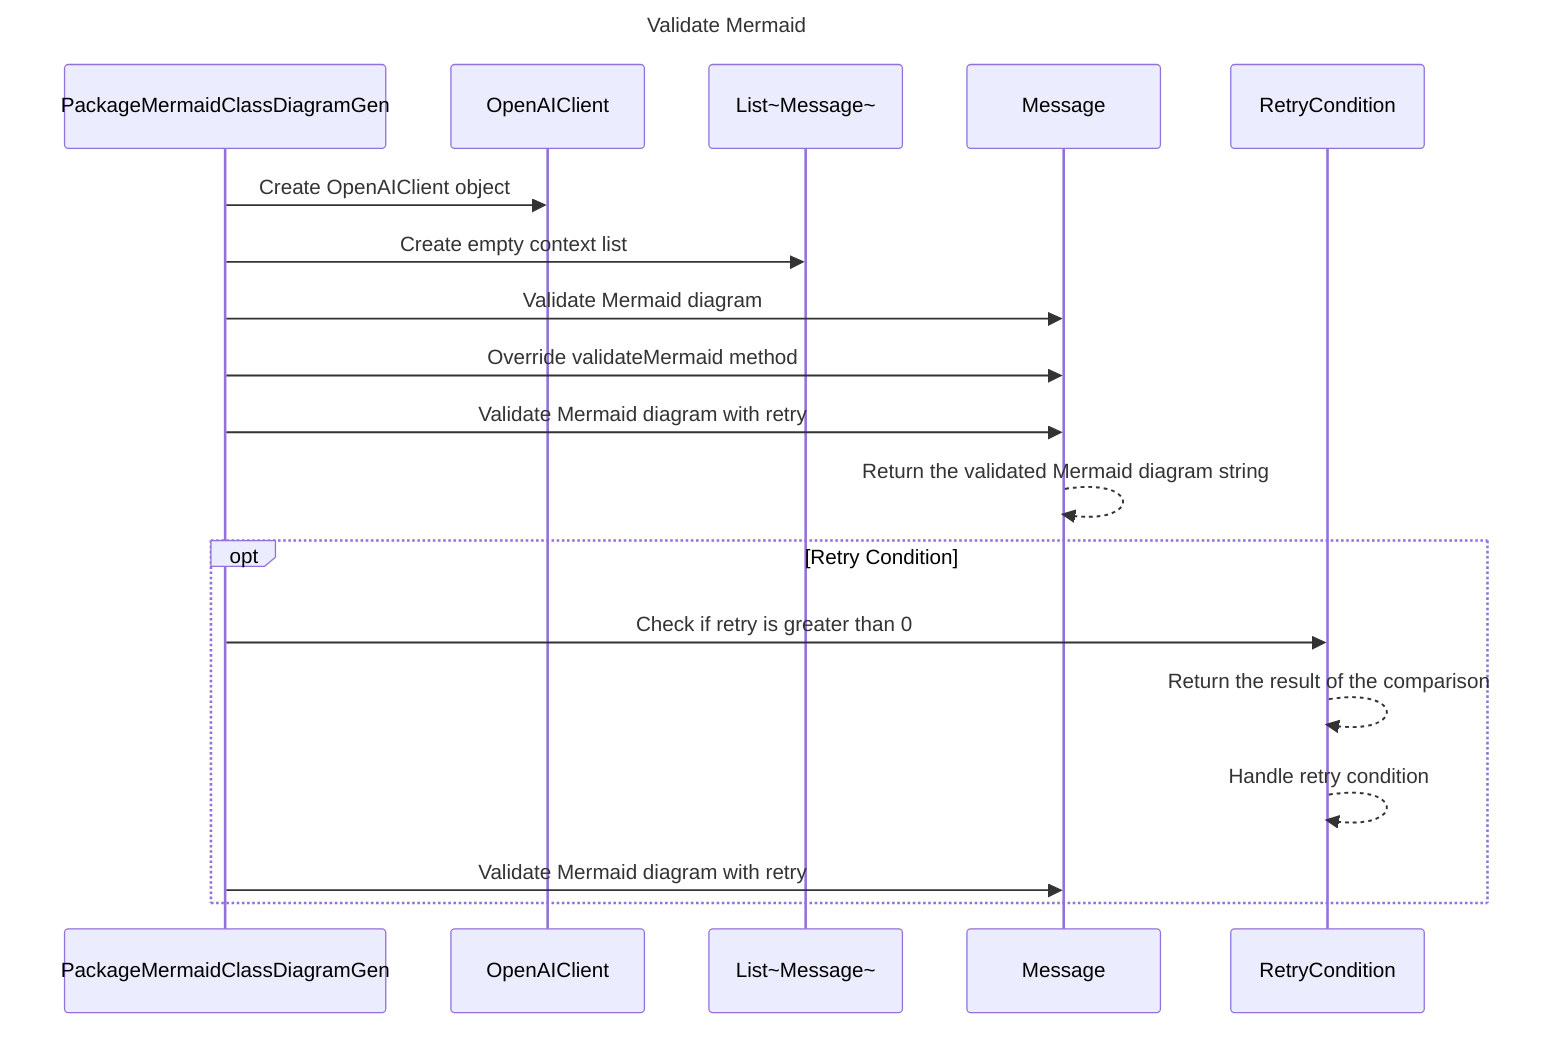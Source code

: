 ---
title: Validate Mermaid
---

sequenceDiagram
    participant PackageMermaidClassDiagramGen
    participant OpenAIClient
    participant List~Message~
    participant Message
    participant RetryCondition

    PackageMermaidClassDiagramGen->>OpenAIClient: Create OpenAIClient object
    PackageMermaidClassDiagramGen->>List~Message~: Create empty context list
    PackageMermaidClassDiagramGen->>Message: Validate Mermaid diagram
    PackageMermaidClassDiagramGen->>Message: Override validateMermaid method
    PackageMermaidClassDiagramGen->>Message: Validate Mermaid diagram with retry
    Message-->>Message: Return the validated Mermaid diagram string
    opt Retry Condition
        PackageMermaidClassDiagramGen->>RetryCondition: Check if retry is greater than 0
        RetryCondition-->>RetryCondition: Return the result of the comparison
        RetryCondition-->>RetryCondition: Handle retry condition
        PackageMermaidClassDiagramGen->>Message: Validate Mermaid diagram with retry
    end